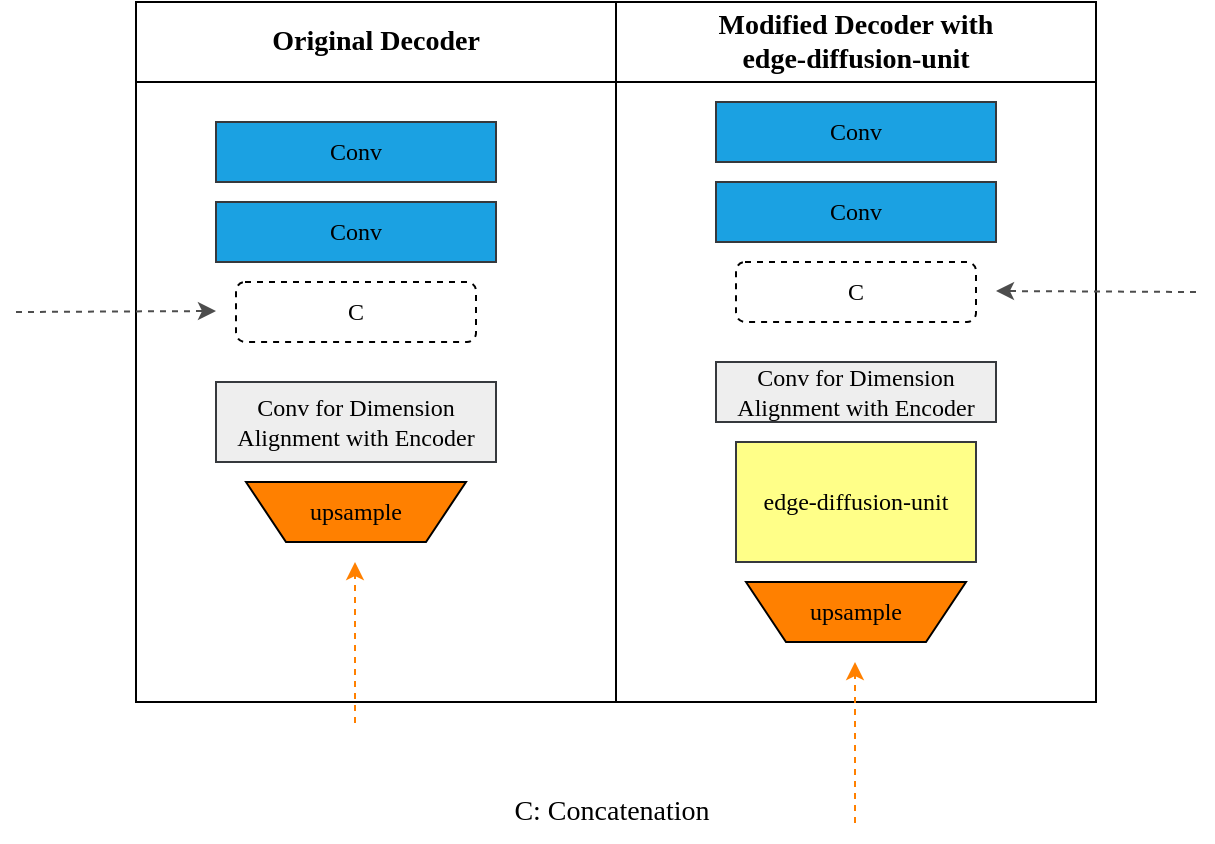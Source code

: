 <mxfile version="20.2.3" type="device"><diagram id="xHavHnNRl_9pV7DnwCKr" name="第 1 页"><mxGraphModel dx="1182" dy="737" grid="1" gridSize="10" guides="1" tooltips="1" connect="1" arrows="1" fold="1" page="1" pageScale="1" pageWidth="827" pageHeight="1169" math="0" shadow="0"><root><mxCell id="0"/><mxCell id="1" parent="0"/><mxCell id="xSh_t9c4TRN1aadJf6Ra-21" value="" style="rounded=0;whiteSpace=wrap;html=1;fontFamily=Times New Roman;" parent="1" vertex="1"><mxGeometry x="390" y="170" width="240" height="310" as="geometry"/></mxCell><mxCell id="xSh_t9c4TRN1aadJf6Ra-2" value="" style="rounded=0;whiteSpace=wrap;html=1;fontFamily=Times New Roman;" parent="1" vertex="1"><mxGeometry x="150" y="170" width="240" height="310" as="geometry"/></mxCell><mxCell id="xSh_t9c4TRN1aadJf6Ra-5" value="Conv for Dimension Alignment with Encoder" style="rounded=0;whiteSpace=wrap;html=1;fontFamily=Times New Roman;fillColor=#eeeeee;strokeColor=#36393d;" parent="1" vertex="1"><mxGeometry x="190" y="320" width="140" height="40" as="geometry"/></mxCell><mxCell id="xSh_t9c4TRN1aadJf6Ra-7" value="Conv" style="rounded=0;whiteSpace=wrap;html=1;fontFamily=Times New Roman;fillColor=#1BA1E2;strokeColor=#36393d;" parent="1" vertex="1"><mxGeometry x="190" y="230" width="140" height="30" as="geometry"/></mxCell><mxCell id="xSh_t9c4TRN1aadJf6Ra-8" value="Conv" style="rounded=0;whiteSpace=wrap;html=1;fontFamily=Times New Roman;fillColor=#1BA1E2;strokeColor=#36393d;" parent="1" vertex="1"><mxGeometry x="190" y="190" width="140" height="30" as="geometry"/></mxCell><mxCell id="xSh_t9c4TRN1aadJf6Ra-10" value="Conv for Dimension Alignment with Encoder" style="rounded=0;whiteSpace=wrap;html=1;fontFamily=Times New Roman;fillColor=#eeeeee;strokeColor=#36393d;" parent="1" vertex="1"><mxGeometry x="440" y="310" width="140" height="30" as="geometry"/></mxCell><mxCell id="xSh_t9c4TRN1aadJf6Ra-11" value="Conv" style="rounded=0;whiteSpace=wrap;html=1;fontFamily=Times New Roman;fillColor=#1BA1E2;strokeColor=#36393d;" parent="1" vertex="1"><mxGeometry x="440" y="220" width="140" height="30" as="geometry"/></mxCell><mxCell id="xSh_t9c4TRN1aadJf6Ra-12" value="Conv" style="rounded=0;whiteSpace=wrap;html=1;fontFamily=Times New Roman;fillColor=#1BA1E2;strokeColor=#36393d;" parent="1" vertex="1"><mxGeometry x="440" y="180" width="140" height="30" as="geometry"/></mxCell><mxCell id="xSh_t9c4TRN1aadJf6Ra-13" value="edge-diffusion-unit" style="rounded=0;whiteSpace=wrap;html=1;fontFamily=Times New Roman;fillColor=#ffff88;strokeColor=#36393d;" parent="1" vertex="1"><mxGeometry x="450" y="350" width="120" height="60" as="geometry"/></mxCell><mxCell id="xSh_t9c4TRN1aadJf6Ra-14" value="upsample" style="shape=trapezoid;perimeter=trapezoidPerimeter;whiteSpace=wrap;html=1;fixedSize=1;flipV=1;fontFamily=Times New Roman;fillColor=#FF8000;" parent="1" vertex="1"><mxGeometry x="205" y="370" width="110" height="30" as="geometry"/></mxCell><mxCell id="xSh_t9c4TRN1aadJf6Ra-15" value="C" style="rounded=1;whiteSpace=wrap;html=1;dashed=1;fontFamily=Times New Roman;" parent="1" vertex="1"><mxGeometry x="200" y="270" width="120" height="30" as="geometry"/></mxCell><mxCell id="xSh_t9c4TRN1aadJf6Ra-16" value="upsample" style="shape=trapezoid;perimeter=trapezoidPerimeter;whiteSpace=wrap;html=1;fixedSize=1;flipV=1;fontFamily=Times New Roman;fillColor=#FF8000;" parent="1" vertex="1"><mxGeometry x="455" y="420" width="110" height="30" as="geometry"/></mxCell><mxCell id="xSh_t9c4TRN1aadJf6Ra-17" value="C" style="rounded=1;whiteSpace=wrap;html=1;dashed=1;fontFamily=Times New Roman;" parent="1" vertex="1"><mxGeometry x="450" y="260" width="120" height="30" as="geometry"/></mxCell><mxCell id="xSh_t9c4TRN1aadJf6Ra-23" value="&lt;font style=&quot;font-size: 14px;&quot;&gt;&lt;b&gt;Original Decoder&lt;/b&gt;&lt;/font&gt;" style="rounded=0;whiteSpace=wrap;html=1;fontFamily=Times New Roman;fillColor=#FFFFFF;" parent="1" vertex="1"><mxGeometry x="150" y="130" width="240" height="40" as="geometry"/></mxCell><mxCell id="xSh_t9c4TRN1aadJf6Ra-24" value="&lt;font style=&quot;font-size: 14px;&quot;&gt;&lt;b&gt;Modified Decoder with &lt;br&gt;edge-diffusion-unit&lt;/b&gt;&lt;/font&gt;" style="rounded=0;whiteSpace=wrap;html=1;fontFamily=Times New Roman;fillColor=#FFFFFF;" parent="1" vertex="1"><mxGeometry x="390" y="130" width="240" height="40" as="geometry"/></mxCell><mxCell id="xSh_t9c4TRN1aadJf6Ra-25" value="" style="endArrow=classic;html=1;rounded=0;fontFamily=Times New Roman;fontSize=14;dashed=1;strokeColor=#4D4D4D;" parent="1" edge="1"><mxGeometry width="50" height="50" relative="1" as="geometry"><mxPoint x="90" y="285" as="sourcePoint"/><mxPoint x="190" y="284.5" as="targetPoint"/></mxGeometry></mxCell><mxCell id="xSh_t9c4TRN1aadJf6Ra-26" value="" style="endArrow=classic;html=1;rounded=0;fontFamily=Times New Roman;fontSize=14;dashed=1;strokeColor=#4D4D4D;" parent="1" edge="1"><mxGeometry width="50" height="50" relative="1" as="geometry"><mxPoint x="680" y="275" as="sourcePoint"/><mxPoint x="580" y="274.5" as="targetPoint"/></mxGeometry></mxCell><mxCell id="xSh_t9c4TRN1aadJf6Ra-28" value="" style="endArrow=classic;html=1;rounded=0;fontFamily=Times New Roman;fontSize=14;dashed=1;strokeColor=#FF8000;" parent="1" edge="1"><mxGeometry width="50" height="50" relative="1" as="geometry"><mxPoint x="259.5" y="490.5" as="sourcePoint"/><mxPoint x="259.5" y="410" as="targetPoint"/></mxGeometry></mxCell><mxCell id="xSh_t9c4TRN1aadJf6Ra-29" value="" style="endArrow=classic;html=1;rounded=0;fontFamily=Times New Roman;fontSize=14;dashed=1;strokeColor=#FF8000;" parent="1" edge="1"><mxGeometry width="50" height="50" relative="1" as="geometry"><mxPoint x="509.5" y="540.5" as="sourcePoint"/><mxPoint x="509.5" y="460" as="targetPoint"/></mxGeometry></mxCell><mxCell id="XPpRCi1TIMX4LPjAOJOm-1" value="&lt;font style=&quot;font-size: 14px;&quot; face=&quot;Times New Roman&quot;&gt;C: Concatenation&lt;/font&gt;" style="text;html=1;strokeColor=none;fillColor=none;align=center;verticalAlign=middle;whiteSpace=wrap;rounded=0;" parent="1" vertex="1"><mxGeometry x="300" y="520" width="176" height="30" as="geometry"/></mxCell></root></mxGraphModel></diagram></mxfile>